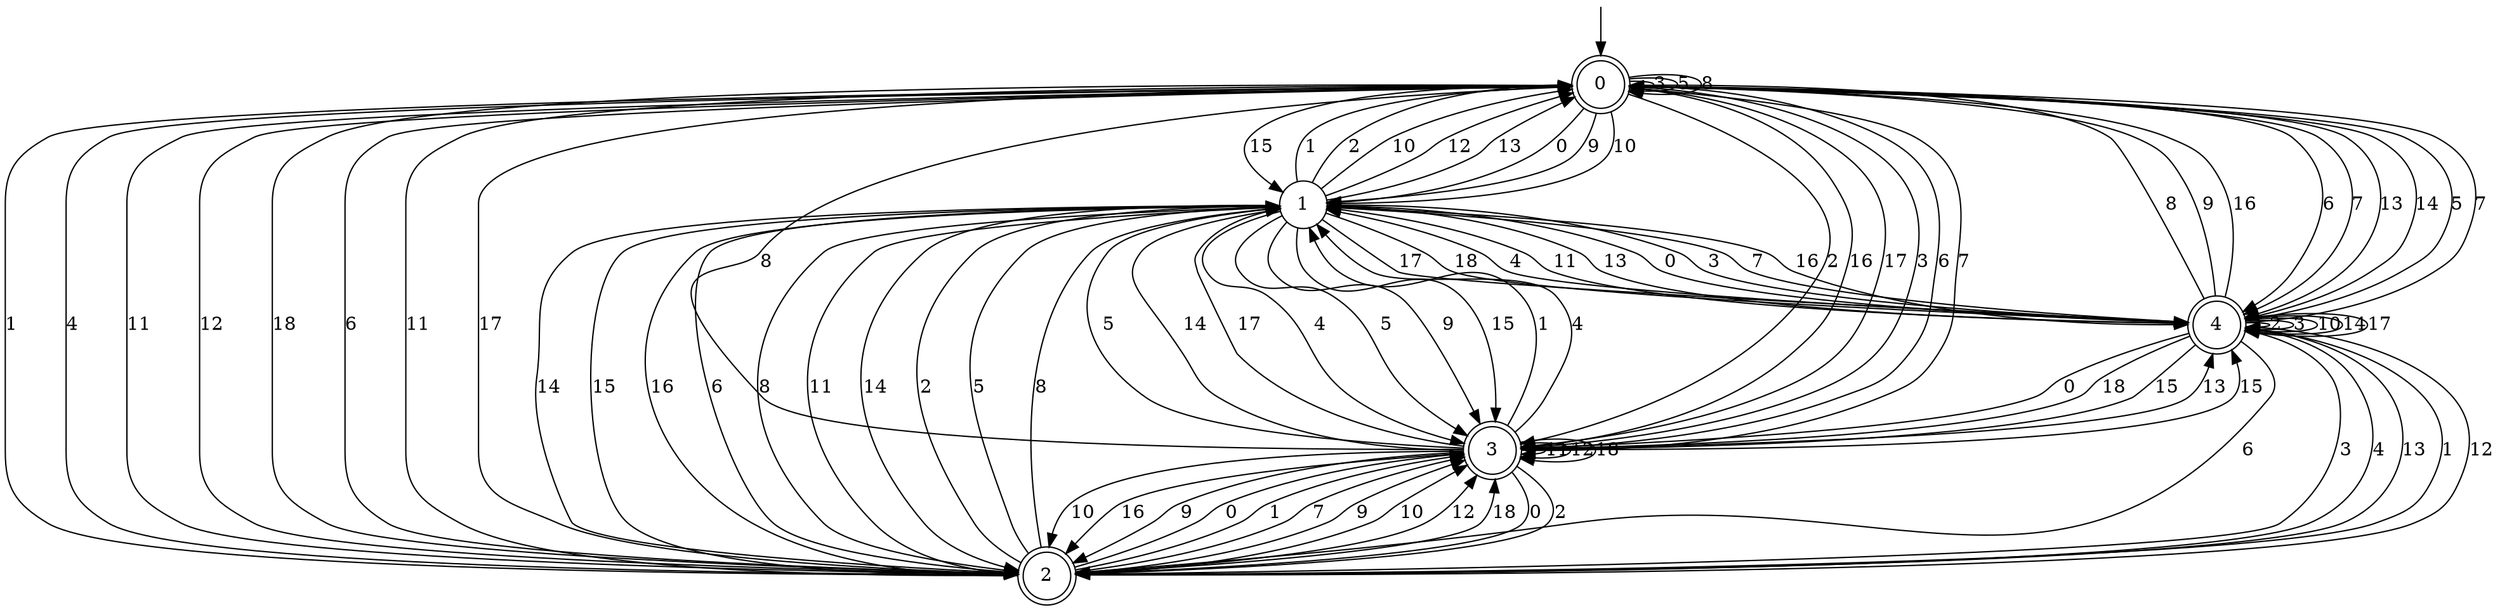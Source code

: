 digraph g {

	s0 [shape="doublecircle" label="0"];
	s1 [shape="circle" label="1"];
	s2 [shape="doublecircle" label="2"];
	s3 [shape="doublecircle" label="3"];
	s4 [shape="doublecircle" label="4"];
	s0 -> s1 [label="0"];
	s0 -> s2 [label="1"];
	s0 -> s3 [label="2"];
	s0 -> s0 [label="3"];
	s0 -> s2 [label="4"];
	s0 -> s0 [label="5"];
	s0 -> s4 [label="6"];
	s0 -> s4 [label="7"];
	s0 -> s0 [label="8"];
	s0 -> s1 [label="9"];
	s0 -> s1 [label="10"];
	s0 -> s2 [label="11"];
	s0 -> s2 [label="12"];
	s0 -> s4 [label="13"];
	s0 -> s4 [label="14"];
	s0 -> s1 [label="15"];
	s0 -> s3 [label="16"];
	s0 -> s3 [label="17"];
	s0 -> s2 [label="18"];
	s1 -> s4 [label="0"];
	s1 -> s0 [label="1"];
	s1 -> s0 [label="2"];
	s1 -> s4 [label="3"];
	s1 -> s3 [label="4"];
	s1 -> s3 [label="5"];
	s1 -> s2 [label="6"];
	s1 -> s4 [label="7"];
	s1 -> s2 [label="8"];
	s1 -> s3 [label="9"];
	s1 -> s0 [label="10"];
	s1 -> s2 [label="11"];
	s1 -> s0 [label="12"];
	s1 -> s0 [label="13"];
	s1 -> s2 [label="14"];
	s1 -> s3 [label="15"];
	s1 -> s4 [label="16"];
	s1 -> s4 [label="17"];
	s1 -> s4 [label="18"];
	s2 -> s3 [label="0"];
	s2 -> s3 [label="1"];
	s2 -> s1 [label="2"];
	s2 -> s4 [label="3"];
	s2 -> s4 [label="4"];
	s2 -> s1 [label="5"];
	s2 -> s0 [label="6"];
	s2 -> s3 [label="7"];
	s2 -> s1 [label="8"];
	s2 -> s3 [label="9"];
	s2 -> s3 [label="10"];
	s2 -> s0 [label="11"];
	s2 -> s3 [label="12"];
	s2 -> s4 [label="13"];
	s2 -> s1 [label="14"];
	s2 -> s1 [label="15"];
	s2 -> s1 [label="16"];
	s2 -> s0 [label="17"];
	s2 -> s3 [label="18"];
	s3 -> s2 [label="0"];
	s3 -> s1 [label="1"];
	s3 -> s2 [label="2"];
	s3 -> s0 [label="3"];
	s3 -> s1 [label="4"];
	s3 -> s1 [label="5"];
	s3 -> s0 [label="6"];
	s3 -> s0 [label="7"];
	s3 -> s0 [label="8"];
	s3 -> s2 [label="9"];
	s3 -> s2 [label="10"];
	s3 -> s3 [label="11"];
	s3 -> s3 [label="12"];
	s3 -> s4 [label="13"];
	s3 -> s1 [label="14"];
	s3 -> s4 [label="15"];
	s3 -> s2 [label="16"];
	s3 -> s1 [label="17"];
	s3 -> s3 [label="18"];
	s4 -> s3 [label="0"];
	s4 -> s2 [label="1"];
	s4 -> s4 [label="2"];
	s4 -> s4 [label="3"];
	s4 -> s1 [label="4"];
	s4 -> s0 [label="5"];
	s4 -> s2 [label="6"];
	s4 -> s0 [label="7"];
	s4 -> s0 [label="8"];
	s4 -> s0 [label="9"];
	s4 -> s4 [label="10"];
	s4 -> s1 [label="11"];
	s4 -> s2 [label="12"];
	s4 -> s1 [label="13"];
	s4 -> s4 [label="14"];
	s4 -> s3 [label="15"];
	s4 -> s0 [label="16"];
	s4 -> s4 [label="17"];
	s4 -> s3 [label="18"];

__start0 [label="" shape="none" width="0" height="0"];
__start0 -> s0;

}
